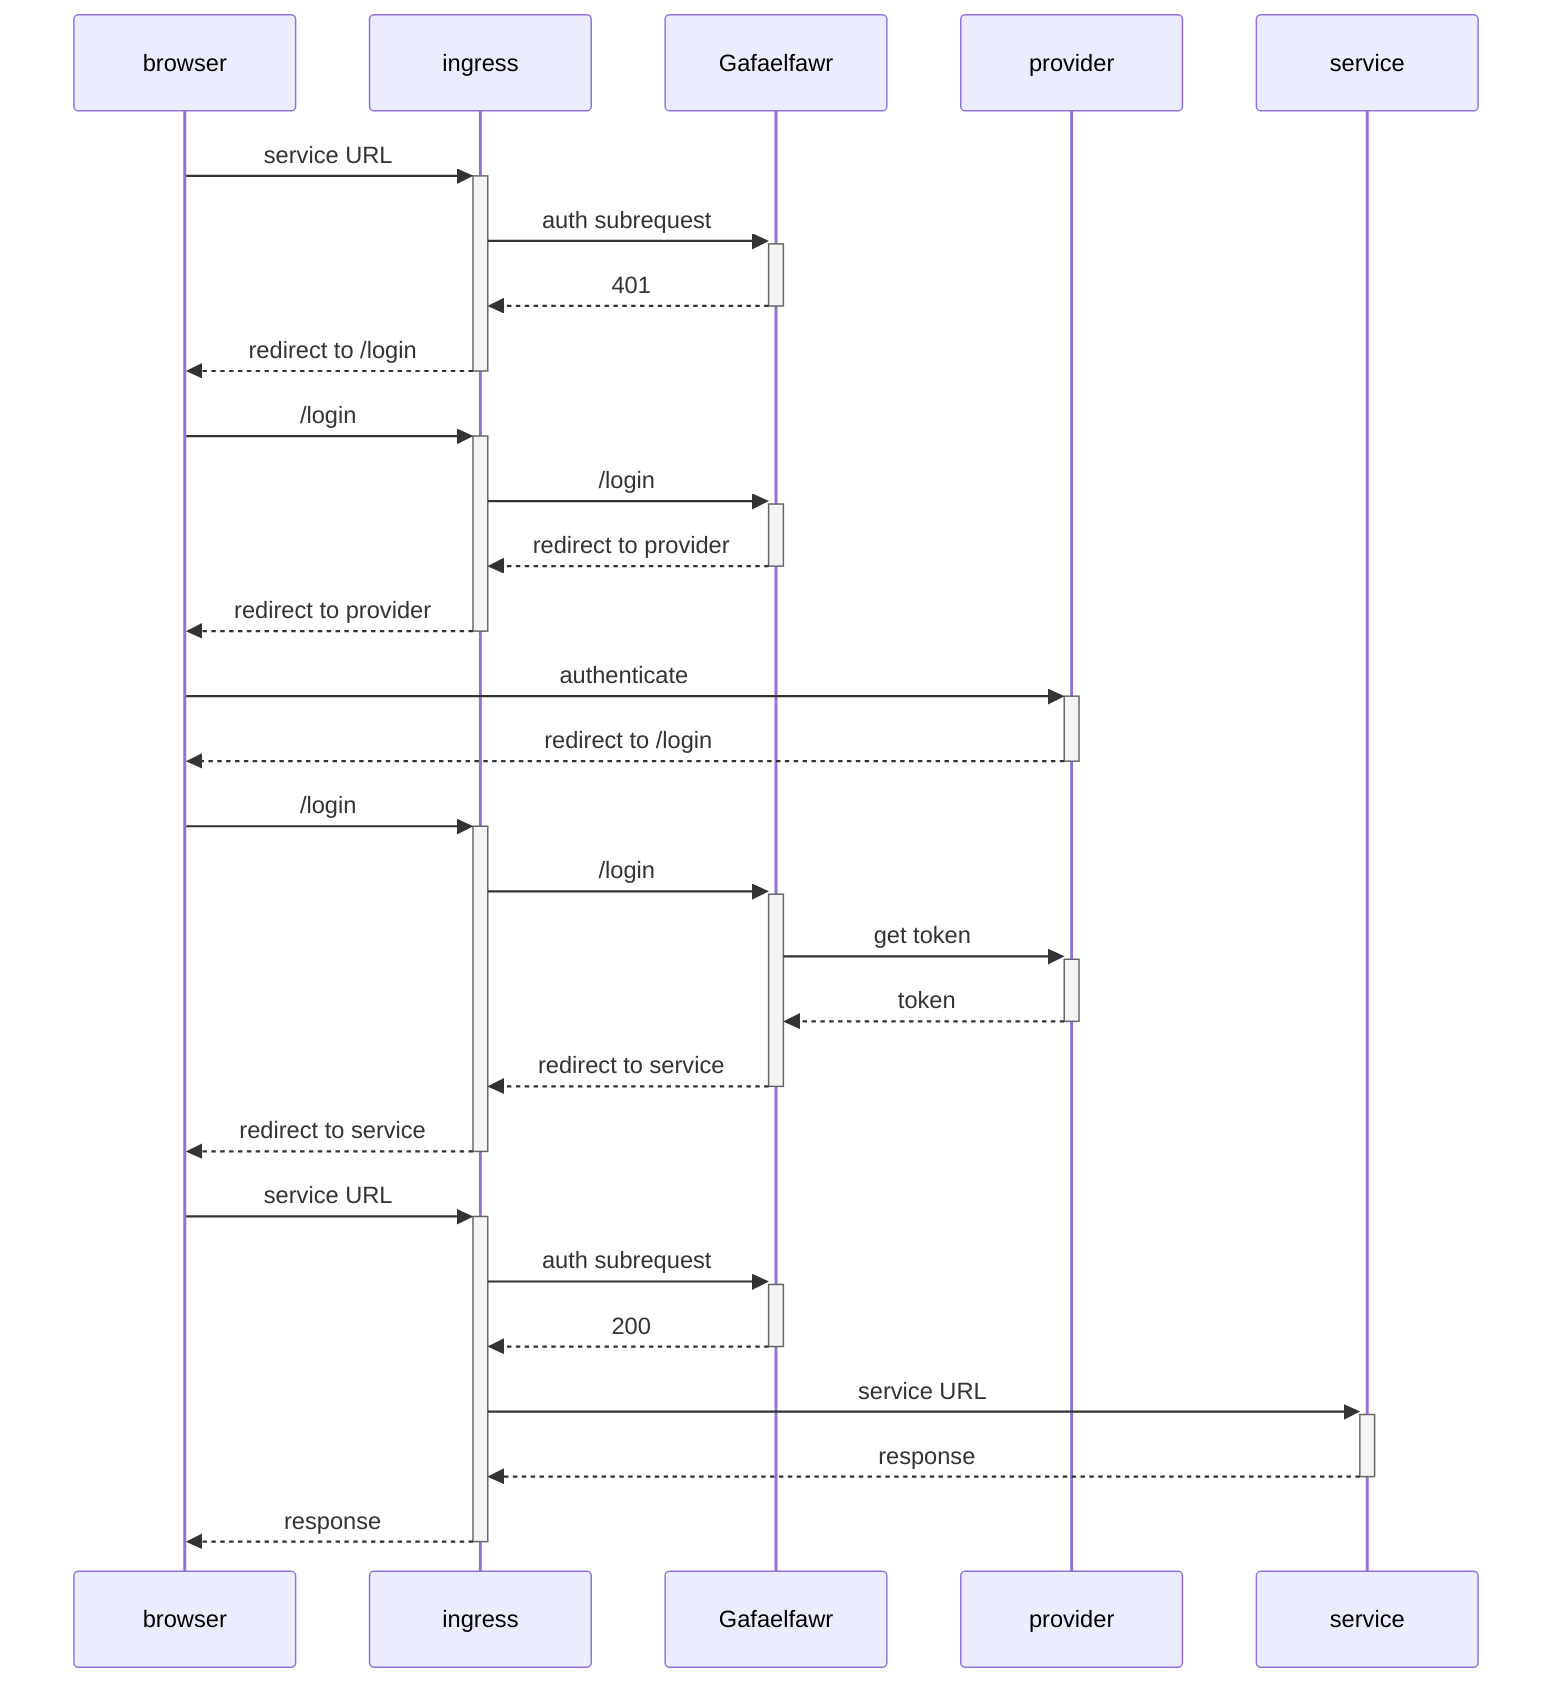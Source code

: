 sequenceDiagram
  browser->>+ingress: service URL
  ingress->>+Gafaelfawr: auth subrequest
  Gafaelfawr-->>-ingress: 401
  ingress-->>-browser: redirect to /login

  browser->>+ingress: /login
  ingress->>+Gafaelfawr: /login
  Gafaelfawr-->>-ingress: redirect to provider
  ingress-->>-browser: redirect to provider

  browser->>+provider: authenticate
  provider-->>-browser: redirect to /login

  browser->>+ingress: /login
  ingress->>+Gafaelfawr: /login
  Gafaelfawr->>+provider: get token
  provider-->>-Gafaelfawr: token
  Gafaelfawr-->>-ingress: redirect to service
  ingress-->>-browser: redirect to service

  browser->>+ingress: service URL
  ingress->>+Gafaelfawr: auth subrequest
  Gafaelfawr-->>-ingress: 200
  ingress->>+service: service URL
  service-->>-ingress: response
  ingress-->>-browser: response